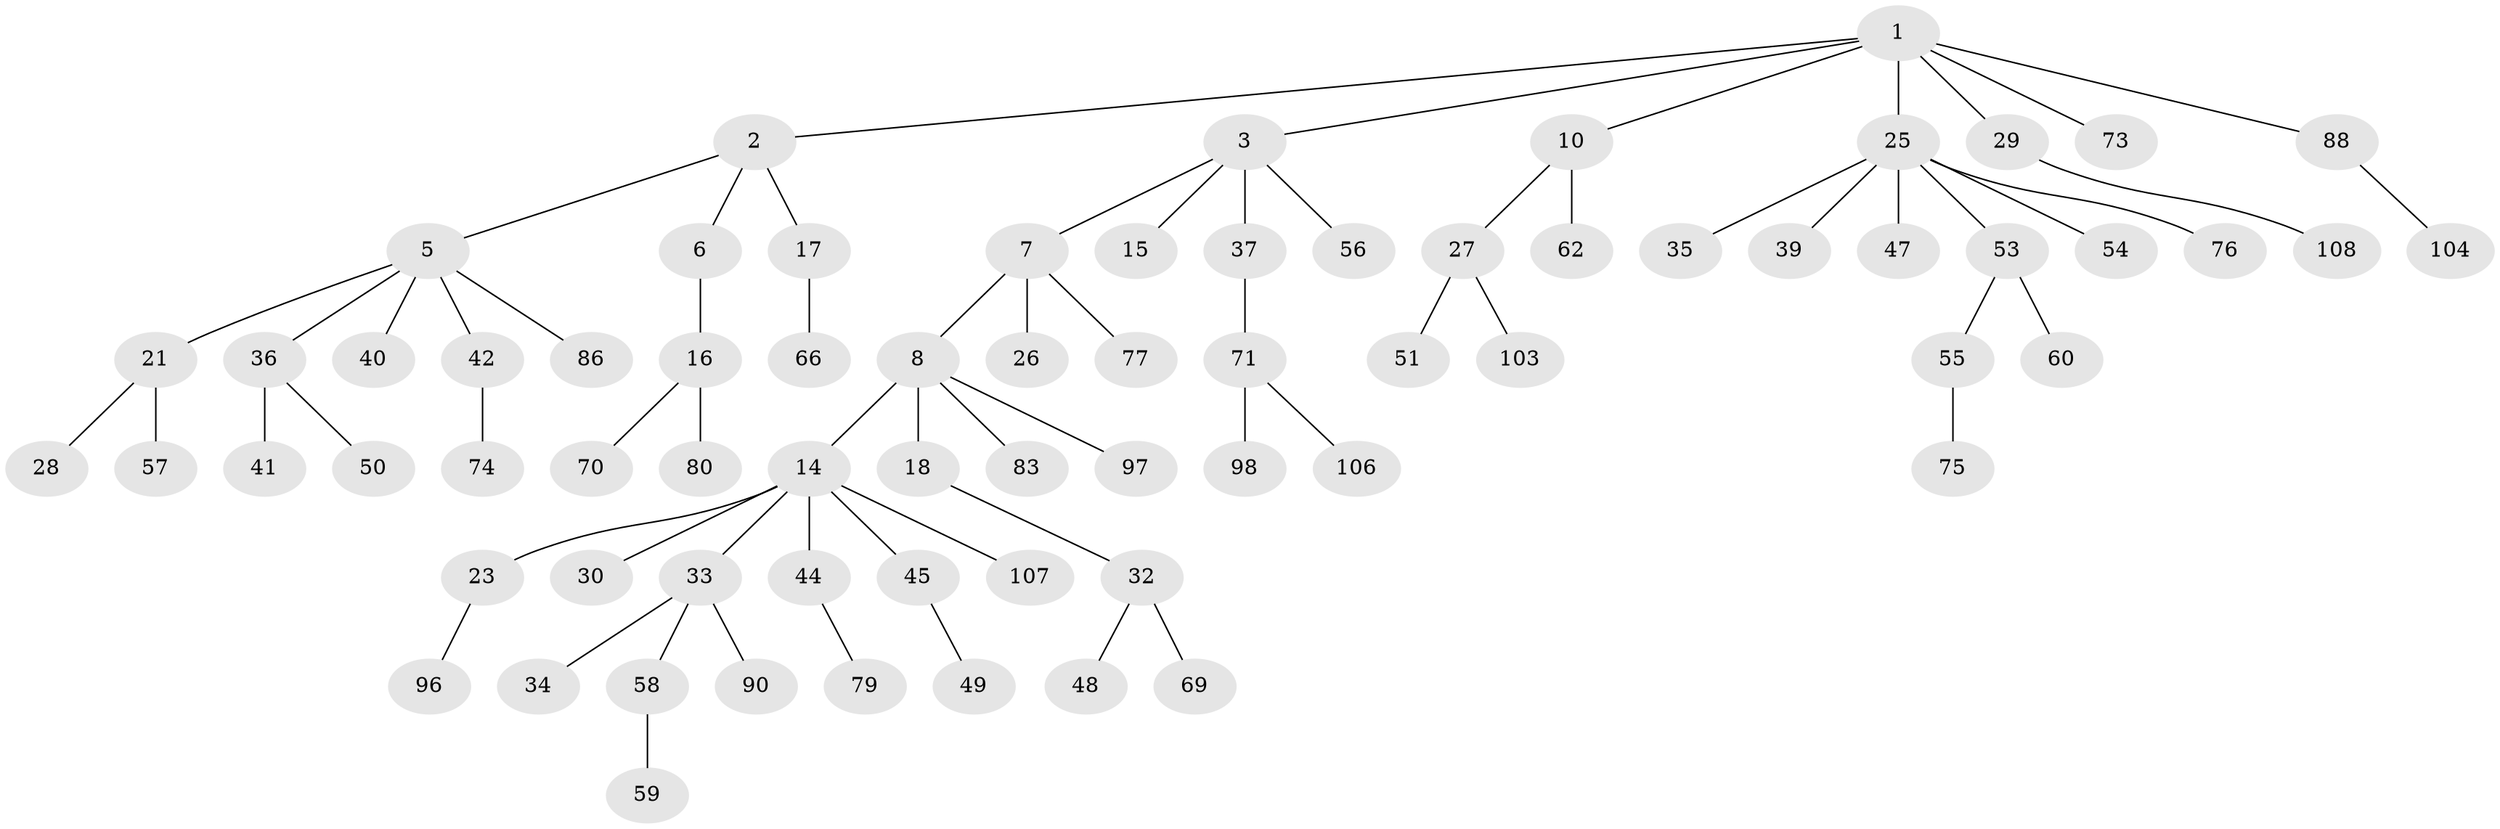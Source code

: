 // Generated by graph-tools (version 1.1) at 2025/24/03/03/25 07:24:07]
// undirected, 70 vertices, 69 edges
graph export_dot {
graph [start="1"]
  node [color=gray90,style=filled];
  1 [super="+13"];
  2 [super="+12"];
  3 [super="+4"];
  5 [super="+20"];
  6 [super="+31"];
  7 [super="+38"];
  8 [super="+9"];
  10 [super="+11"];
  14 [super="+22"];
  15;
  16 [super="+89"];
  17 [super="+63"];
  18 [super="+19"];
  21 [super="+24"];
  23 [super="+68"];
  25 [super="+43"];
  26 [super="+72"];
  27;
  28;
  29 [super="+67"];
  30 [super="+100"];
  32 [super="+52"];
  33 [super="+46"];
  34 [super="+64"];
  35;
  36 [super="+61"];
  37;
  39 [super="+102"];
  40;
  41;
  42 [super="+95"];
  44 [super="+84"];
  45 [super="+65"];
  47;
  48 [super="+93"];
  49;
  50 [super="+101"];
  51;
  53;
  54;
  55 [super="+82"];
  56;
  57;
  58 [super="+78"];
  59;
  60;
  62 [super="+81"];
  66;
  69 [super="+92"];
  70 [super="+94"];
  71 [super="+87"];
  73 [super="+85"];
  74;
  75;
  76 [super="+99"];
  77;
  79;
  80;
  83;
  86;
  88 [super="+91"];
  90;
  96;
  97;
  98 [super="+105"];
  103;
  104;
  106;
  107;
  108;
  1 -- 2;
  1 -- 3;
  1 -- 10;
  1 -- 29;
  1 -- 88;
  1 -- 73;
  1 -- 25;
  2 -- 5;
  2 -- 6;
  2 -- 17;
  3 -- 15;
  3 -- 56;
  3 -- 37;
  3 -- 7;
  5 -- 36;
  5 -- 40;
  5 -- 42;
  5 -- 86;
  5 -- 21;
  6 -- 16;
  7 -- 8;
  7 -- 26;
  7 -- 77;
  8 -- 14;
  8 -- 18;
  8 -- 97;
  8 -- 83;
  10 -- 27;
  10 -- 62;
  14 -- 23;
  14 -- 30;
  14 -- 107;
  14 -- 33;
  14 -- 44;
  14 -- 45;
  16 -- 70;
  16 -- 80;
  17 -- 66;
  18 -- 32;
  21 -- 28;
  21 -- 57;
  23 -- 96;
  25 -- 35;
  25 -- 39;
  25 -- 53;
  25 -- 76;
  25 -- 54;
  25 -- 47;
  27 -- 51;
  27 -- 103;
  29 -- 108;
  32 -- 48;
  32 -- 69;
  33 -- 34;
  33 -- 90;
  33 -- 58;
  36 -- 41;
  36 -- 50;
  37 -- 71;
  42 -- 74;
  44 -- 79;
  45 -- 49;
  53 -- 55;
  53 -- 60;
  55 -- 75;
  58 -- 59;
  71 -- 106;
  71 -- 98;
  88 -- 104;
}
